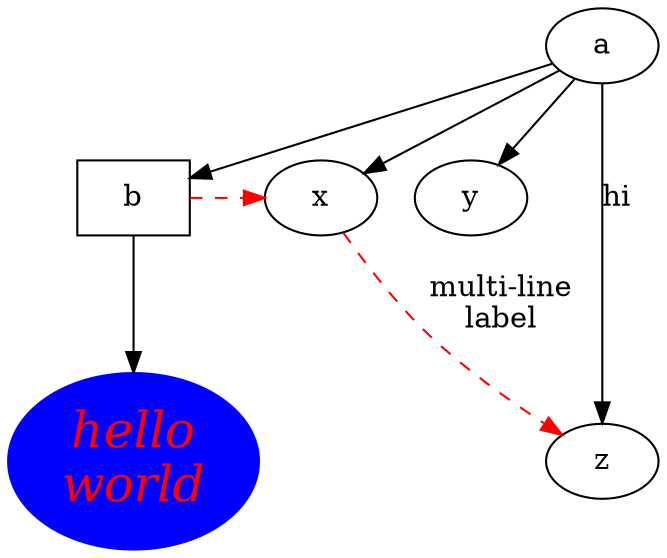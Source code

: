 digraph test3 {
       a -> b -> c;
       a -> {x y};
       b [shape=box];
       c [label="hello\nworld",color=blue,fontsize=24,
            fontname="Palatino-Italic",fontcolor=red,style=filled];
       a -> z [label="hi", weight=100];
       edge [style=dashed,color=red];
       x -> z [label="multi-line\nlabel"];
       b -> x;
       {rank=same; b x}
}

